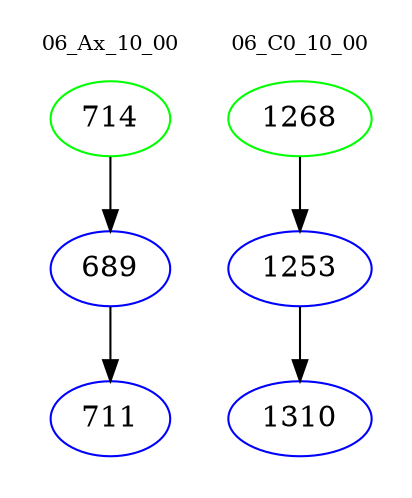 digraph{
subgraph cluster_0 {
color = white
label = "06_Ax_10_00";
fontsize=10;
T0_714 [label="714", color="green"]
T0_714 -> T0_689 [color="black"]
T0_689 [label="689", color="blue"]
T0_689 -> T0_711 [color="black"]
T0_711 [label="711", color="blue"]
}
subgraph cluster_1 {
color = white
label = "06_C0_10_00";
fontsize=10;
T1_1268 [label="1268", color="green"]
T1_1268 -> T1_1253 [color="black"]
T1_1253 [label="1253", color="blue"]
T1_1253 -> T1_1310 [color="black"]
T1_1310 [label="1310", color="blue"]
}
}
